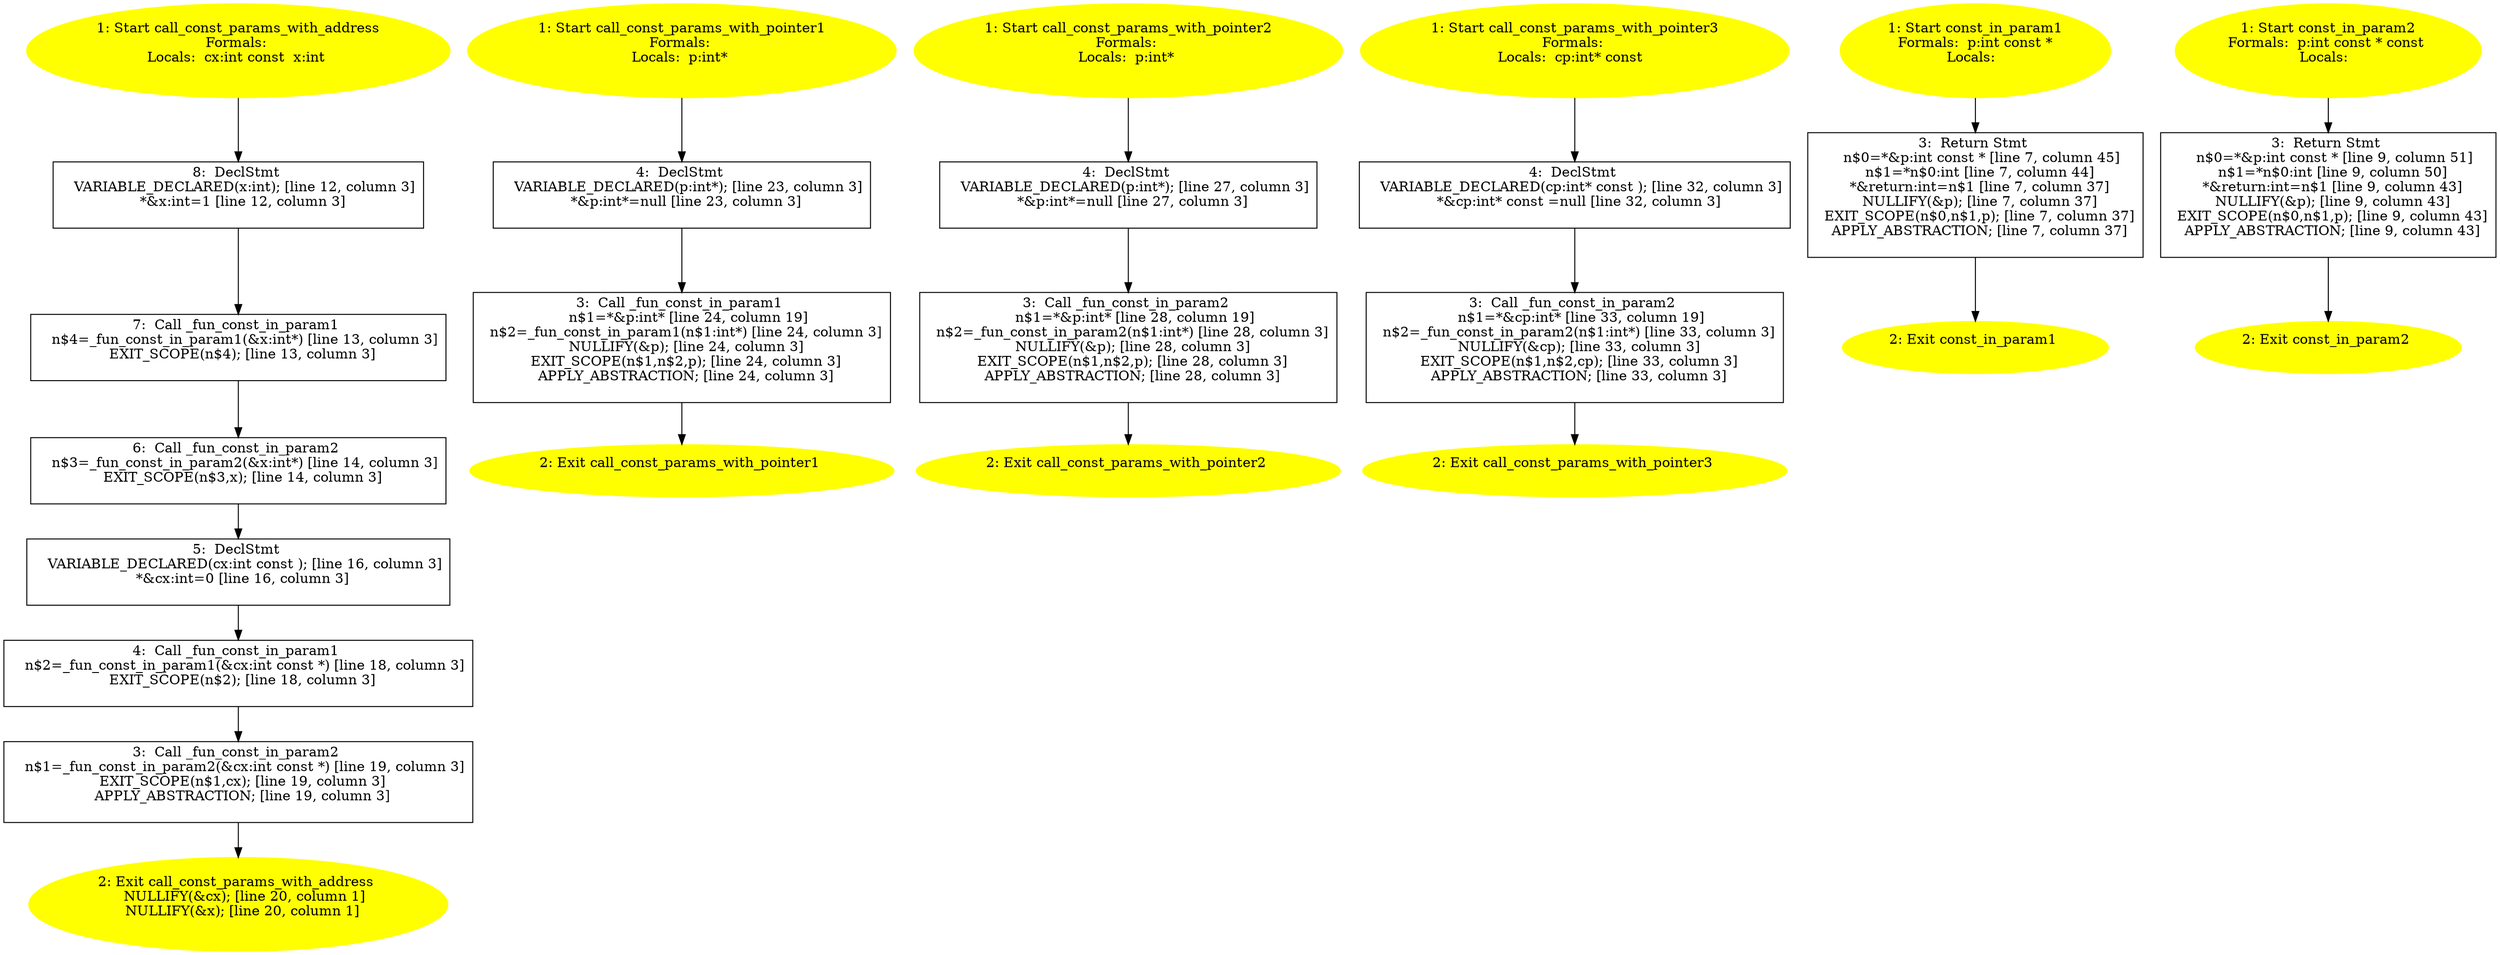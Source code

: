 /* @generated */
digraph cfg {
"call_const_params_with_address#9224946220162093338.ede5d9916aae78a9bdce4ac18328cdb4_1" [label="1: Start call_const_params_with_address\nFormals: \nLocals:  cx:int const  x:int \n  " color=yellow style=filled]
	

	 "call_const_params_with_address#9224946220162093338.ede5d9916aae78a9bdce4ac18328cdb4_1" -> "call_const_params_with_address#9224946220162093338.ede5d9916aae78a9bdce4ac18328cdb4_8" ;
"call_const_params_with_address#9224946220162093338.ede5d9916aae78a9bdce4ac18328cdb4_2" [label="2: Exit call_const_params_with_address \n   NULLIFY(&cx); [line 20, column 1]\n  NULLIFY(&x); [line 20, column 1]\n " color=yellow style=filled]
	

"call_const_params_with_address#9224946220162093338.ede5d9916aae78a9bdce4ac18328cdb4_3" [label="3:  Call _fun_const_in_param2 \n   n$1=_fun_const_in_param2(&cx:int const *) [line 19, column 3]\n  EXIT_SCOPE(n$1,cx); [line 19, column 3]\n  APPLY_ABSTRACTION; [line 19, column 3]\n " shape="box"]
	

	 "call_const_params_with_address#9224946220162093338.ede5d9916aae78a9bdce4ac18328cdb4_3" -> "call_const_params_with_address#9224946220162093338.ede5d9916aae78a9bdce4ac18328cdb4_2" ;
"call_const_params_with_address#9224946220162093338.ede5d9916aae78a9bdce4ac18328cdb4_4" [label="4:  Call _fun_const_in_param1 \n   n$2=_fun_const_in_param1(&cx:int const *) [line 18, column 3]\n  EXIT_SCOPE(n$2); [line 18, column 3]\n " shape="box"]
	

	 "call_const_params_with_address#9224946220162093338.ede5d9916aae78a9bdce4ac18328cdb4_4" -> "call_const_params_with_address#9224946220162093338.ede5d9916aae78a9bdce4ac18328cdb4_3" ;
"call_const_params_with_address#9224946220162093338.ede5d9916aae78a9bdce4ac18328cdb4_5" [label="5:  DeclStmt \n   VARIABLE_DECLARED(cx:int const ); [line 16, column 3]\n  *&cx:int=0 [line 16, column 3]\n " shape="box"]
	

	 "call_const_params_with_address#9224946220162093338.ede5d9916aae78a9bdce4ac18328cdb4_5" -> "call_const_params_with_address#9224946220162093338.ede5d9916aae78a9bdce4ac18328cdb4_4" ;
"call_const_params_with_address#9224946220162093338.ede5d9916aae78a9bdce4ac18328cdb4_6" [label="6:  Call _fun_const_in_param2 \n   n$3=_fun_const_in_param2(&x:int*) [line 14, column 3]\n  EXIT_SCOPE(n$3,x); [line 14, column 3]\n " shape="box"]
	

	 "call_const_params_with_address#9224946220162093338.ede5d9916aae78a9bdce4ac18328cdb4_6" -> "call_const_params_with_address#9224946220162093338.ede5d9916aae78a9bdce4ac18328cdb4_5" ;
"call_const_params_with_address#9224946220162093338.ede5d9916aae78a9bdce4ac18328cdb4_7" [label="7:  Call _fun_const_in_param1 \n   n$4=_fun_const_in_param1(&x:int*) [line 13, column 3]\n  EXIT_SCOPE(n$4); [line 13, column 3]\n " shape="box"]
	

	 "call_const_params_with_address#9224946220162093338.ede5d9916aae78a9bdce4ac18328cdb4_7" -> "call_const_params_with_address#9224946220162093338.ede5d9916aae78a9bdce4ac18328cdb4_6" ;
"call_const_params_with_address#9224946220162093338.ede5d9916aae78a9bdce4ac18328cdb4_8" [label="8:  DeclStmt \n   VARIABLE_DECLARED(x:int); [line 12, column 3]\n  *&x:int=1 [line 12, column 3]\n " shape="box"]
	

	 "call_const_params_with_address#9224946220162093338.ede5d9916aae78a9bdce4ac18328cdb4_8" -> "call_const_params_with_address#9224946220162093338.ede5d9916aae78a9bdce4ac18328cdb4_7" ;
"call_const_params_with_pointer1#3193967915651281089.e26879dad7f44305c11fcc69c90dba86_1" [label="1: Start call_const_params_with_pointer1\nFormals: \nLocals:  p:int* \n  " color=yellow style=filled]
	

	 "call_const_params_with_pointer1#3193967915651281089.e26879dad7f44305c11fcc69c90dba86_1" -> "call_const_params_with_pointer1#3193967915651281089.e26879dad7f44305c11fcc69c90dba86_4" ;
"call_const_params_with_pointer1#3193967915651281089.e26879dad7f44305c11fcc69c90dba86_2" [label="2: Exit call_const_params_with_pointer1 \n  " color=yellow style=filled]
	

"call_const_params_with_pointer1#3193967915651281089.e26879dad7f44305c11fcc69c90dba86_3" [label="3:  Call _fun_const_in_param1 \n   n$1=*&p:int* [line 24, column 19]\n  n$2=_fun_const_in_param1(n$1:int*) [line 24, column 3]\n  NULLIFY(&p); [line 24, column 3]\n  EXIT_SCOPE(n$1,n$2,p); [line 24, column 3]\n  APPLY_ABSTRACTION; [line 24, column 3]\n " shape="box"]
	

	 "call_const_params_with_pointer1#3193967915651281089.e26879dad7f44305c11fcc69c90dba86_3" -> "call_const_params_with_pointer1#3193967915651281089.e26879dad7f44305c11fcc69c90dba86_2" ;
"call_const_params_with_pointer1#3193967915651281089.e26879dad7f44305c11fcc69c90dba86_4" [label="4:  DeclStmt \n   VARIABLE_DECLARED(p:int*); [line 23, column 3]\n  *&p:int*=null [line 23, column 3]\n " shape="box"]
	

	 "call_const_params_with_pointer1#3193967915651281089.e26879dad7f44305c11fcc69c90dba86_4" -> "call_const_params_with_pointer1#3193967915651281089.e26879dad7f44305c11fcc69c90dba86_3" ;
"call_const_params_with_pointer2#3191133374674320806.7e564aa4edfd75304391a38942d7e07f_1" [label="1: Start call_const_params_with_pointer2\nFormals: \nLocals:  p:int* \n  " color=yellow style=filled]
	

	 "call_const_params_with_pointer2#3191133374674320806.7e564aa4edfd75304391a38942d7e07f_1" -> "call_const_params_with_pointer2#3191133374674320806.7e564aa4edfd75304391a38942d7e07f_4" ;
"call_const_params_with_pointer2#3191133374674320806.7e564aa4edfd75304391a38942d7e07f_2" [label="2: Exit call_const_params_with_pointer2 \n  " color=yellow style=filled]
	

"call_const_params_with_pointer2#3191133374674320806.7e564aa4edfd75304391a38942d7e07f_3" [label="3:  Call _fun_const_in_param2 \n   n$1=*&p:int* [line 28, column 19]\n  n$2=_fun_const_in_param2(n$1:int*) [line 28, column 3]\n  NULLIFY(&p); [line 28, column 3]\n  EXIT_SCOPE(n$1,n$2,p); [line 28, column 3]\n  APPLY_ABSTRACTION; [line 28, column 3]\n " shape="box"]
	

	 "call_const_params_with_pointer2#3191133374674320806.7e564aa4edfd75304391a38942d7e07f_3" -> "call_const_params_with_pointer2#3191133374674320806.7e564aa4edfd75304391a38942d7e07f_2" ;
"call_const_params_with_pointer2#3191133374674320806.7e564aa4edfd75304391a38942d7e07f_4" [label="4:  DeclStmt \n   VARIABLE_DECLARED(p:int*); [line 27, column 3]\n  *&p:int*=null [line 27, column 3]\n " shape="box"]
	

	 "call_const_params_with_pointer2#3191133374674320806.7e564aa4edfd75304391a38942d7e07f_4" -> "call_const_params_with_pointer2#3191133374674320806.7e564aa4edfd75304391a38942d7e07f_3" ;
"call_const_params_with_pointer3#3191979998627854051.cb64d3f1c70e7ecb4d702fb494a6ddf9_1" [label="1: Start call_const_params_with_pointer3\nFormals: \nLocals:  cp:int* const  \n  " color=yellow style=filled]
	

	 "call_const_params_with_pointer3#3191979998627854051.cb64d3f1c70e7ecb4d702fb494a6ddf9_1" -> "call_const_params_with_pointer3#3191979998627854051.cb64d3f1c70e7ecb4d702fb494a6ddf9_4" ;
"call_const_params_with_pointer3#3191979998627854051.cb64d3f1c70e7ecb4d702fb494a6ddf9_2" [label="2: Exit call_const_params_with_pointer3 \n  " color=yellow style=filled]
	

"call_const_params_with_pointer3#3191979998627854051.cb64d3f1c70e7ecb4d702fb494a6ddf9_3" [label="3:  Call _fun_const_in_param2 \n   n$1=*&cp:int* [line 33, column 19]\n  n$2=_fun_const_in_param2(n$1:int*) [line 33, column 3]\n  NULLIFY(&cp); [line 33, column 3]\n  EXIT_SCOPE(n$1,n$2,cp); [line 33, column 3]\n  APPLY_ABSTRACTION; [line 33, column 3]\n " shape="box"]
	

	 "call_const_params_with_pointer3#3191979998627854051.cb64d3f1c70e7ecb4d702fb494a6ddf9_3" -> "call_const_params_with_pointer3#3191979998627854051.cb64d3f1c70e7ecb4d702fb494a6ddf9_2" ;
"call_const_params_with_pointer3#3191979998627854051.cb64d3f1c70e7ecb4d702fb494a6ddf9_4" [label="4:  DeclStmt \n   VARIABLE_DECLARED(cp:int* const ); [line 32, column 3]\n  *&cp:int* const =null [line 32, column 3]\n " shape="box"]
	

	 "call_const_params_with_pointer3#3191979998627854051.cb64d3f1c70e7ecb4d702fb494a6ddf9_4" -> "call_const_params_with_pointer3#3191979998627854051.cb64d3f1c70e7ecb4d702fb494a6ddf9_3" ;
"const_in_param1#18320019178437505814.a844808a0d69c55797f9fb0995e0aee5_1" [label="1: Start const_in_param1\nFormals:  p:int const *\nLocals:  \n  " color=yellow style=filled]
	

	 "const_in_param1#18320019178437505814.a844808a0d69c55797f9fb0995e0aee5_1" -> "const_in_param1#18320019178437505814.a844808a0d69c55797f9fb0995e0aee5_3" ;
"const_in_param1#18320019178437505814.a844808a0d69c55797f9fb0995e0aee5_2" [label="2: Exit const_in_param1 \n  " color=yellow style=filled]
	

"const_in_param1#18320019178437505814.a844808a0d69c55797f9fb0995e0aee5_3" [label="3:  Return Stmt \n   n$0=*&p:int const * [line 7, column 45]\n  n$1=*n$0:int [line 7, column 44]\n  *&return:int=n$1 [line 7, column 37]\n  NULLIFY(&p); [line 7, column 37]\n  EXIT_SCOPE(n$0,n$1,p); [line 7, column 37]\n  APPLY_ABSTRACTION; [line 7, column 37]\n " shape="box"]
	

	 "const_in_param1#18320019178437505814.a844808a0d69c55797f9fb0995e0aee5_3" -> "const_in_param1#18320019178437505814.a844808a0d69c55797f9fb0995e0aee5_2" ;
"const_in_param2#8428058276837502013.07a7436b2e073e84a0e279fb805bdcec_1" [label="1: Start const_in_param2\nFormals:  p:int const * const \nLocals:  \n  " color=yellow style=filled]
	

	 "const_in_param2#8428058276837502013.07a7436b2e073e84a0e279fb805bdcec_1" -> "const_in_param2#8428058276837502013.07a7436b2e073e84a0e279fb805bdcec_3" ;
"const_in_param2#8428058276837502013.07a7436b2e073e84a0e279fb805bdcec_2" [label="2: Exit const_in_param2 \n  " color=yellow style=filled]
	

"const_in_param2#8428058276837502013.07a7436b2e073e84a0e279fb805bdcec_3" [label="3:  Return Stmt \n   n$0=*&p:int const * [line 9, column 51]\n  n$1=*n$0:int [line 9, column 50]\n  *&return:int=n$1 [line 9, column 43]\n  NULLIFY(&p); [line 9, column 43]\n  EXIT_SCOPE(n$0,n$1,p); [line 9, column 43]\n  APPLY_ABSTRACTION; [line 9, column 43]\n " shape="box"]
	

	 "const_in_param2#8428058276837502013.07a7436b2e073e84a0e279fb805bdcec_3" -> "const_in_param2#8428058276837502013.07a7436b2e073e84a0e279fb805bdcec_2" ;
}
